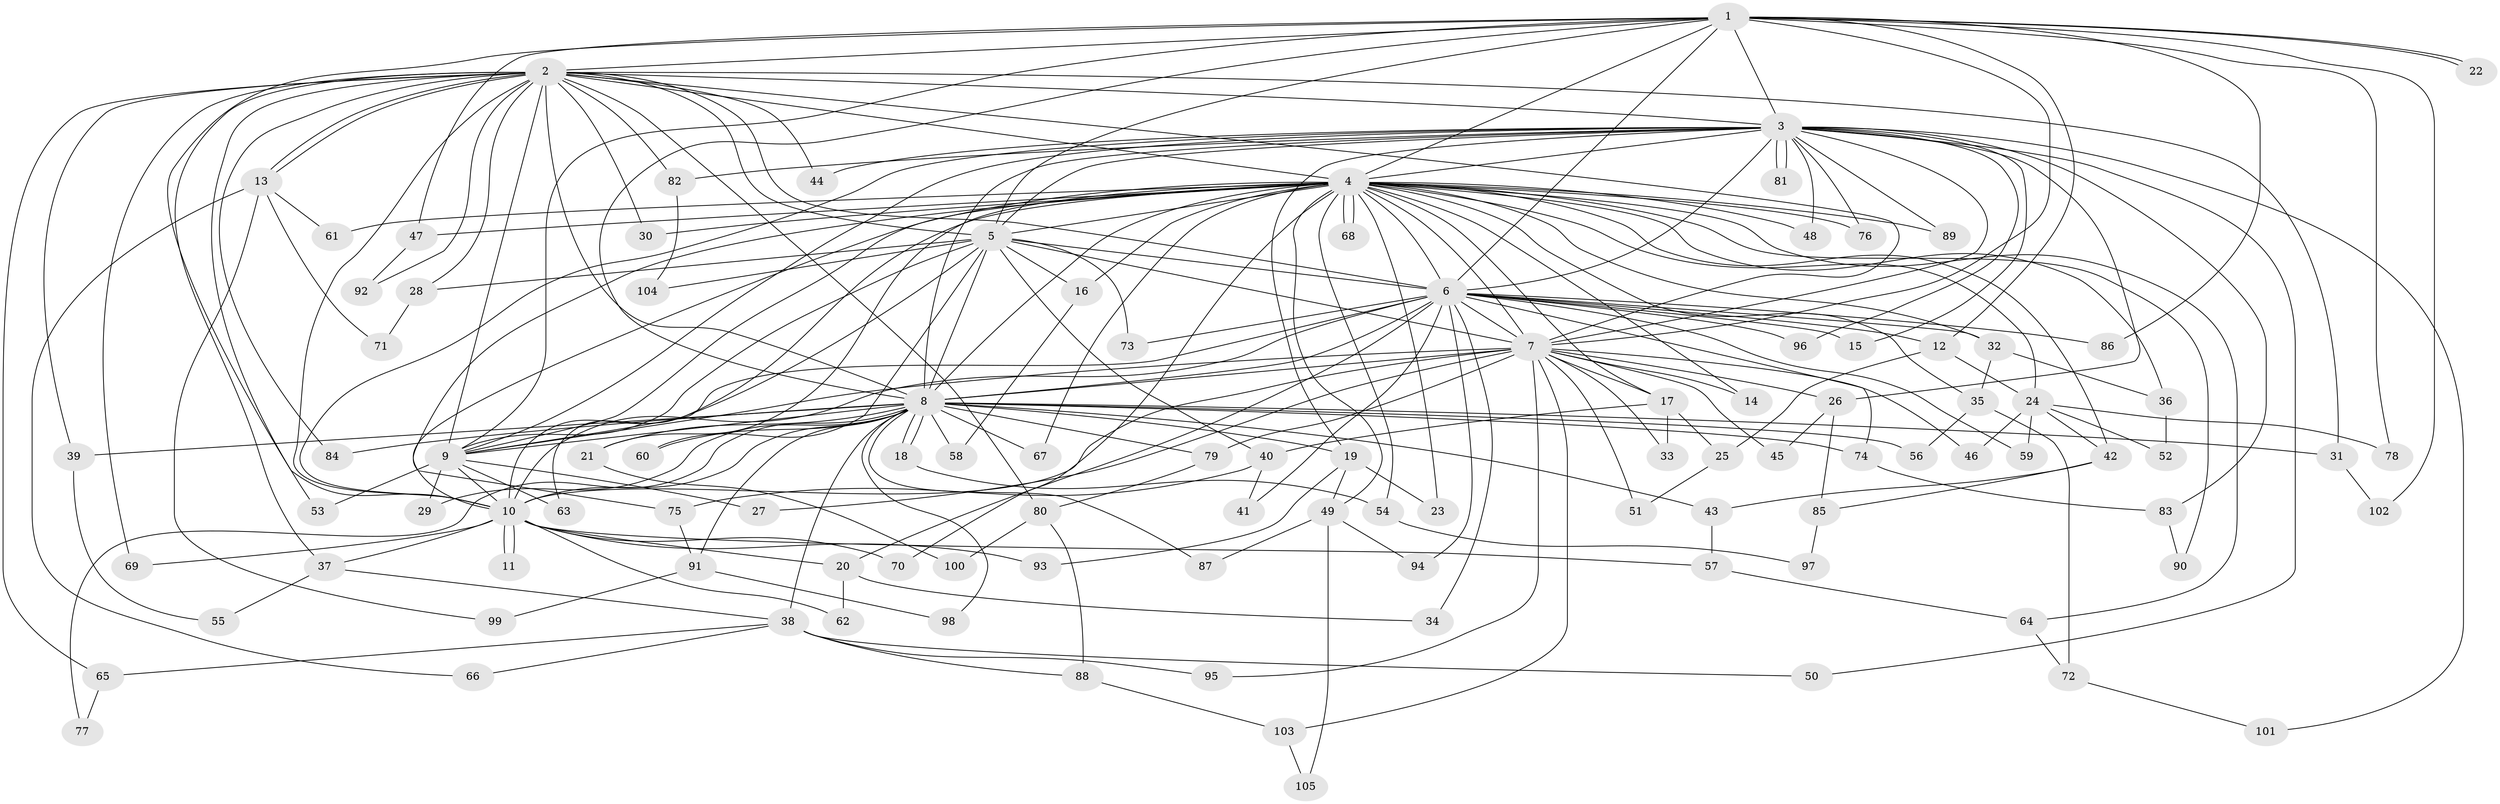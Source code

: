 // coarse degree distribution, {14: 0.015873015873015872, 35: 0.015873015873015872, 18: 0.015873015873015872, 13: 0.015873015873015872, 19: 0.015873015873015872, 16: 0.015873015873015872, 22: 0.015873015873015872, 11: 0.015873015873015872, 17: 0.015873015873015872, 2: 0.5079365079365079, 4: 0.07936507936507936, 5: 0.047619047619047616, 3: 0.14285714285714285, 6: 0.031746031746031744, 1: 0.031746031746031744, 7: 0.015873015873015872}
// Generated by graph-tools (version 1.1) at 2025/17/03/04/25 18:17:40]
// undirected, 105 vertices, 235 edges
graph export_dot {
graph [start="1"]
  node [color=gray90,style=filled];
  1;
  2;
  3;
  4;
  5;
  6;
  7;
  8;
  9;
  10;
  11;
  12;
  13;
  14;
  15;
  16;
  17;
  18;
  19;
  20;
  21;
  22;
  23;
  24;
  25;
  26;
  27;
  28;
  29;
  30;
  31;
  32;
  33;
  34;
  35;
  36;
  37;
  38;
  39;
  40;
  41;
  42;
  43;
  44;
  45;
  46;
  47;
  48;
  49;
  50;
  51;
  52;
  53;
  54;
  55;
  56;
  57;
  58;
  59;
  60;
  61;
  62;
  63;
  64;
  65;
  66;
  67;
  68;
  69;
  70;
  71;
  72;
  73;
  74;
  75;
  76;
  77;
  78;
  79;
  80;
  81;
  82;
  83;
  84;
  85;
  86;
  87;
  88;
  89;
  90;
  91;
  92;
  93;
  94;
  95;
  96;
  97;
  98;
  99;
  100;
  101;
  102;
  103;
  104;
  105;
  1 -- 2;
  1 -- 3;
  1 -- 4;
  1 -- 5;
  1 -- 6;
  1 -- 7;
  1 -- 8;
  1 -- 9;
  1 -- 10;
  1 -- 12;
  1 -- 22;
  1 -- 22;
  1 -- 47;
  1 -- 78;
  1 -- 86;
  1 -- 102;
  2 -- 3;
  2 -- 4;
  2 -- 5;
  2 -- 6;
  2 -- 7;
  2 -- 8;
  2 -- 9;
  2 -- 10;
  2 -- 13;
  2 -- 13;
  2 -- 28;
  2 -- 30;
  2 -- 31;
  2 -- 37;
  2 -- 39;
  2 -- 44;
  2 -- 53;
  2 -- 65;
  2 -- 69;
  2 -- 80;
  2 -- 82;
  2 -- 84;
  2 -- 92;
  3 -- 4;
  3 -- 5;
  3 -- 6;
  3 -- 7;
  3 -- 8;
  3 -- 9;
  3 -- 10;
  3 -- 15;
  3 -- 19;
  3 -- 26;
  3 -- 44;
  3 -- 48;
  3 -- 50;
  3 -- 76;
  3 -- 81;
  3 -- 81;
  3 -- 82;
  3 -- 83;
  3 -- 89;
  3 -- 96;
  3 -- 101;
  4 -- 5;
  4 -- 6;
  4 -- 7;
  4 -- 8;
  4 -- 9;
  4 -- 10;
  4 -- 14;
  4 -- 16;
  4 -- 17;
  4 -- 21;
  4 -- 23;
  4 -- 24;
  4 -- 30;
  4 -- 32;
  4 -- 35;
  4 -- 36;
  4 -- 42;
  4 -- 47;
  4 -- 48;
  4 -- 49;
  4 -- 54;
  4 -- 61;
  4 -- 63;
  4 -- 64;
  4 -- 67;
  4 -- 68;
  4 -- 68;
  4 -- 70;
  4 -- 75;
  4 -- 76;
  4 -- 89;
  4 -- 90;
  5 -- 6;
  5 -- 7;
  5 -- 8;
  5 -- 9;
  5 -- 10;
  5 -- 16;
  5 -- 28;
  5 -- 40;
  5 -- 60;
  5 -- 73;
  5 -- 104;
  6 -- 7;
  6 -- 8;
  6 -- 9;
  6 -- 10;
  6 -- 12;
  6 -- 15;
  6 -- 20;
  6 -- 32;
  6 -- 34;
  6 -- 41;
  6 -- 59;
  6 -- 73;
  6 -- 74;
  6 -- 86;
  6 -- 94;
  6 -- 96;
  7 -- 8;
  7 -- 9;
  7 -- 10;
  7 -- 14;
  7 -- 17;
  7 -- 26;
  7 -- 27;
  7 -- 33;
  7 -- 45;
  7 -- 46;
  7 -- 51;
  7 -- 79;
  7 -- 95;
  7 -- 103;
  8 -- 9;
  8 -- 10;
  8 -- 18;
  8 -- 18;
  8 -- 19;
  8 -- 21;
  8 -- 29;
  8 -- 31;
  8 -- 38;
  8 -- 39;
  8 -- 43;
  8 -- 56;
  8 -- 58;
  8 -- 60;
  8 -- 67;
  8 -- 74;
  8 -- 77;
  8 -- 79;
  8 -- 84;
  8 -- 87;
  8 -- 91;
  8 -- 98;
  9 -- 10;
  9 -- 27;
  9 -- 29;
  9 -- 53;
  9 -- 63;
  10 -- 11;
  10 -- 11;
  10 -- 20;
  10 -- 37;
  10 -- 57;
  10 -- 62;
  10 -- 69;
  10 -- 70;
  10 -- 93;
  12 -- 24;
  12 -- 25;
  13 -- 61;
  13 -- 66;
  13 -- 71;
  13 -- 99;
  16 -- 58;
  17 -- 25;
  17 -- 33;
  17 -- 40;
  18 -- 54;
  19 -- 23;
  19 -- 49;
  19 -- 93;
  20 -- 34;
  20 -- 62;
  21 -- 100;
  24 -- 42;
  24 -- 46;
  24 -- 52;
  24 -- 59;
  24 -- 78;
  25 -- 51;
  26 -- 45;
  26 -- 85;
  28 -- 71;
  31 -- 102;
  32 -- 35;
  32 -- 36;
  35 -- 56;
  35 -- 72;
  36 -- 52;
  37 -- 38;
  37 -- 55;
  38 -- 50;
  38 -- 65;
  38 -- 66;
  38 -- 88;
  38 -- 95;
  39 -- 55;
  40 -- 41;
  40 -- 75;
  42 -- 43;
  42 -- 85;
  43 -- 57;
  47 -- 92;
  49 -- 87;
  49 -- 94;
  49 -- 105;
  54 -- 97;
  57 -- 64;
  64 -- 72;
  65 -- 77;
  72 -- 101;
  74 -- 83;
  75 -- 91;
  79 -- 80;
  80 -- 88;
  80 -- 100;
  82 -- 104;
  83 -- 90;
  85 -- 97;
  88 -- 103;
  91 -- 98;
  91 -- 99;
  103 -- 105;
}
